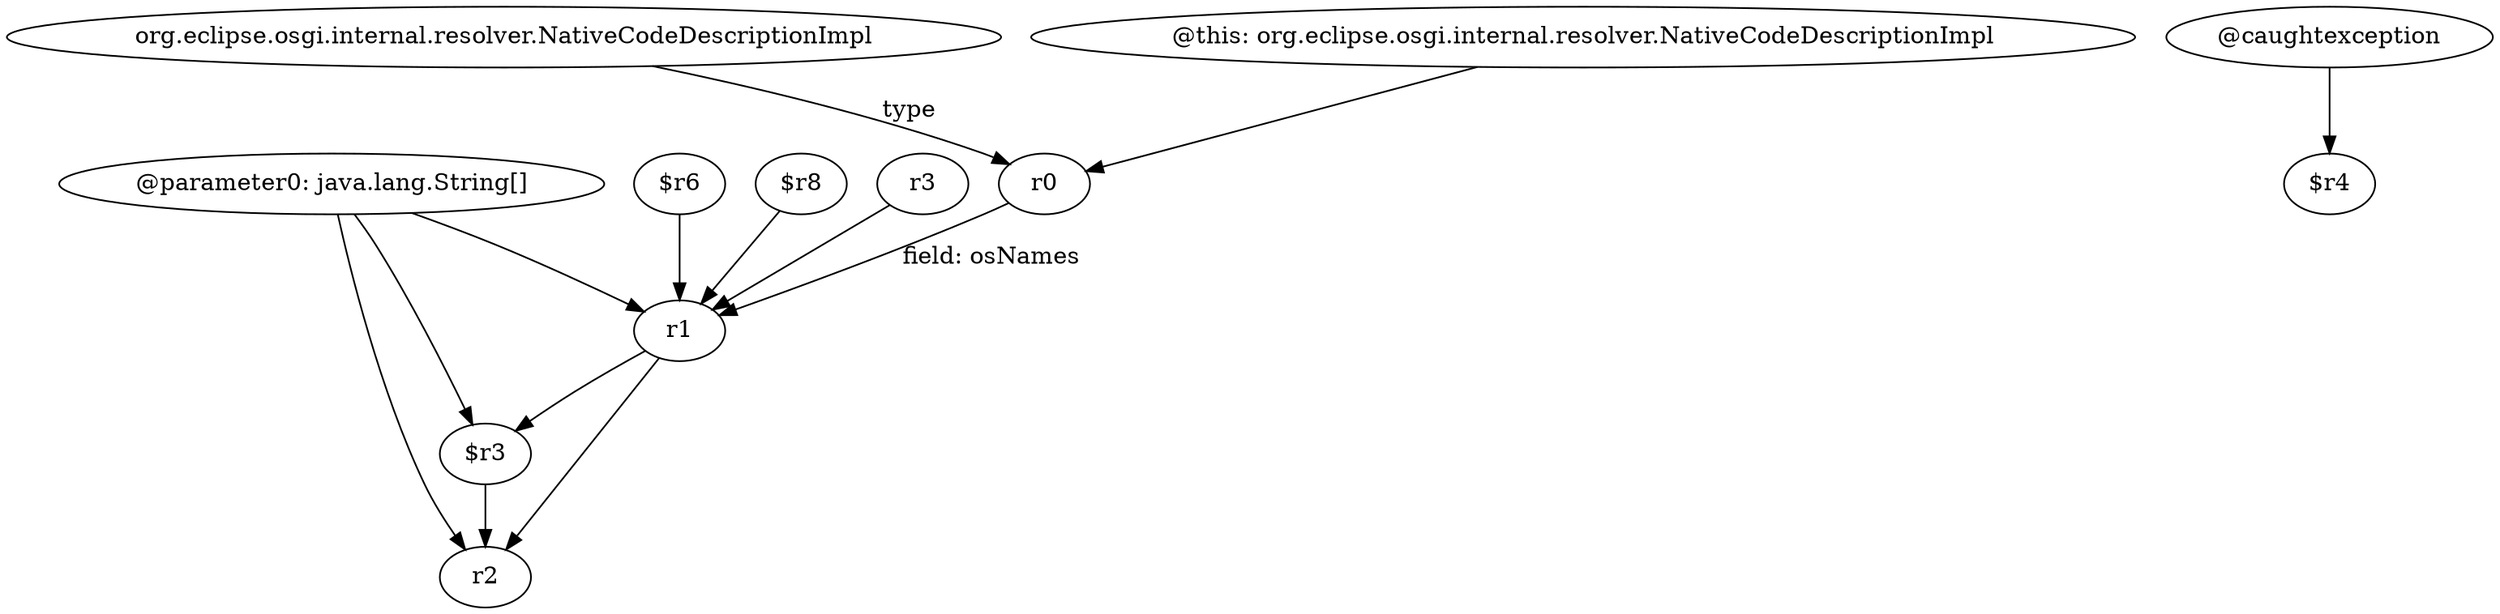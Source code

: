 digraph g {
0[label="org.eclipse.osgi.internal.resolver.NativeCodeDescriptionImpl"]
1[label="r0"]
0->1[label="type"]
2[label="@parameter0: java.lang.String[]"]
3[label="r2"]
2->3[label=""]
4[label="$r6"]
5[label="r1"]
4->5[label=""]
6[label="@this: org.eclipse.osgi.internal.resolver.NativeCodeDescriptionImpl"]
6->1[label=""]
7[label="$r3"]
7->3[label=""]
1->5[label="field: osNames"]
5->7[label=""]
2->7[label=""]
8[label="@caughtexception"]
9[label="$r4"]
8->9[label=""]
10[label="$r8"]
10->5[label=""]
5->3[label=""]
2->5[label=""]
11[label="r3"]
11->5[label=""]
}